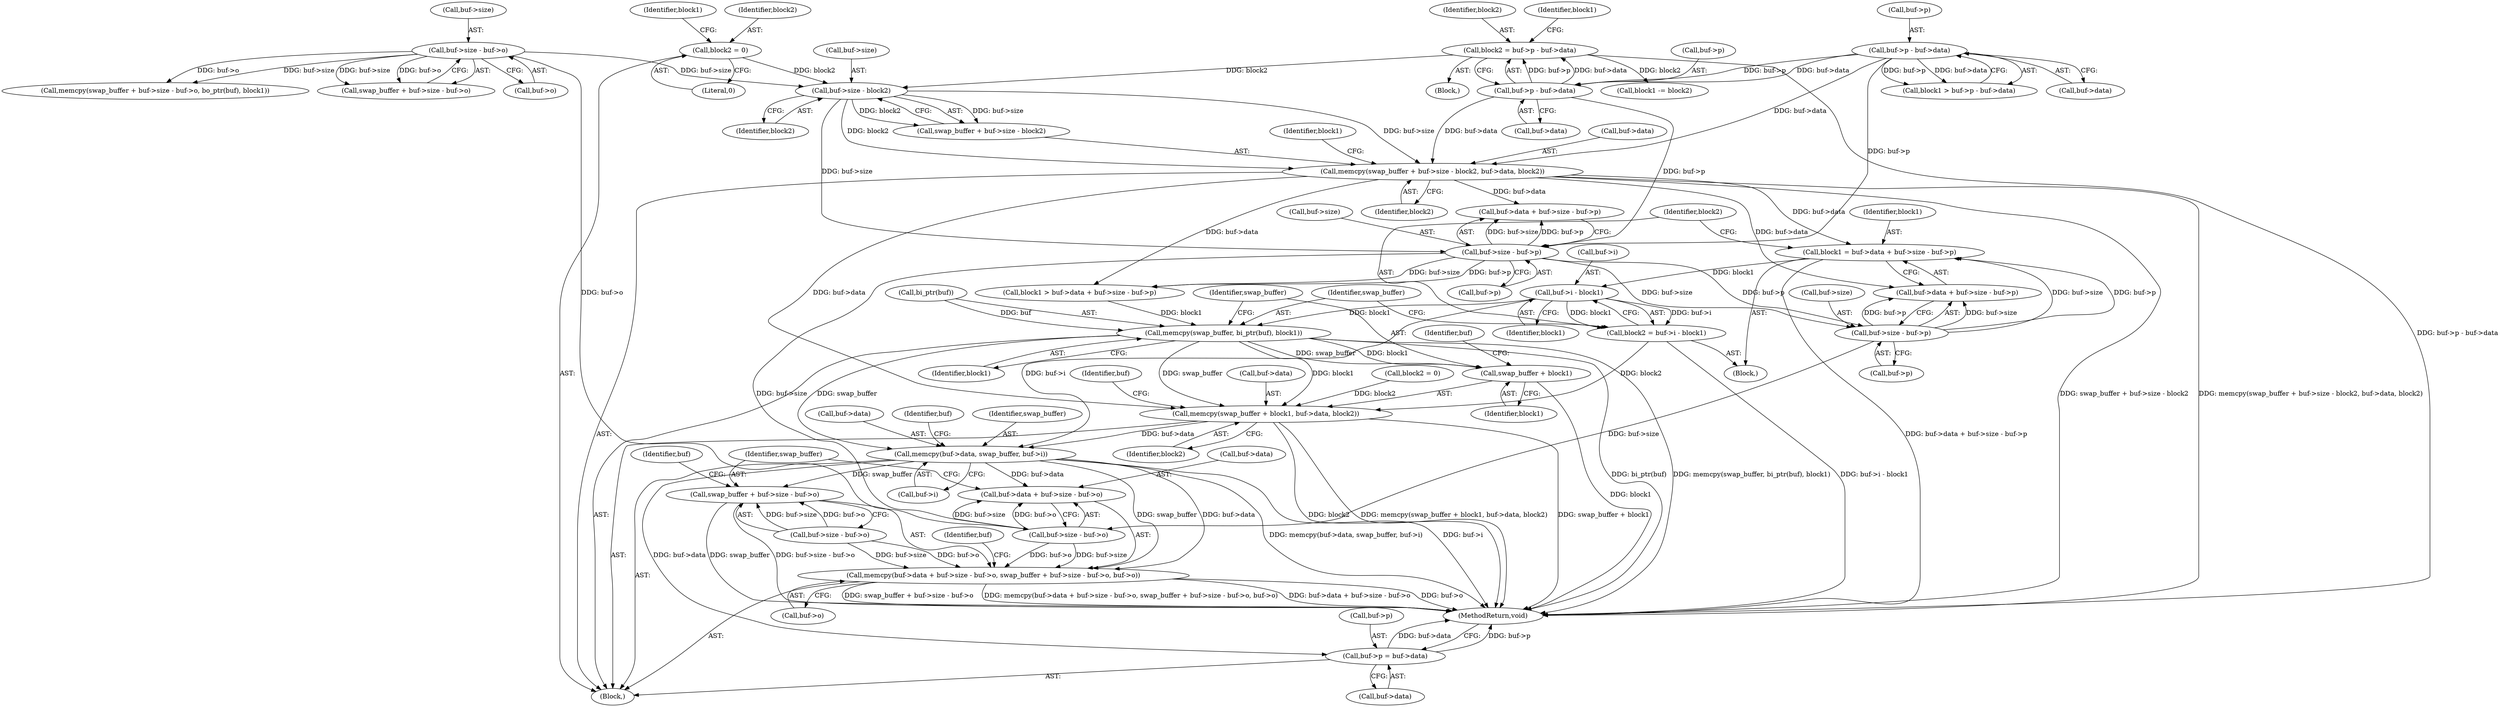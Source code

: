 digraph "0_haproxy_7ec765568883b2d4e5a2796adbeb492a22ec9bd4@integer" {
"1000187" [label="(Call,block1 = buf->data + buf->size - buf->p)"];
"1000152" [label="(Call,memcpy(swap_buffer + buf->size - block2, buf->data, block2))"];
"1000155" [label="(Call,buf->size - block2)"];
"1000142" [label="(Call,buf->size - buf->o)"];
"1000113" [label="(Call,block2 = 0)"];
"1000127" [label="(Call,block2 = buf->p - buf->data)"];
"1000129" [label="(Call,buf->p - buf->data)"];
"1000119" [label="(Call,buf->p - buf->data)"];
"1000193" [label="(Call,buf->size - buf->p)"];
"1000179" [label="(Call,buf->size - buf->p)"];
"1000202" [label="(Call,buf->i - block1)"];
"1000200" [label="(Call,block2 = buf->i - block1)"];
"1000212" [label="(Call,memcpy(swap_buffer + block1, buf->data, block2))"];
"1000220" [label="(Call,memcpy(buf->data, swap_buffer, buf->i))"];
"1000228" [label="(Call,memcpy(buf->data + buf->size - buf->o, swap_buffer + buf->size - buf->o, buf->o))"];
"1000229" [label="(Call,buf->data + buf->size - buf->o)"];
"1000240" [label="(Call,swap_buffer + buf->size - buf->o)"];
"1000252" [label="(Call,buf->p = buf->data)"];
"1000207" [label="(Call,memcpy(swap_buffer, bi_ptr(buf), block1))"];
"1000213" [label="(Call,swap_buffer + block1)"];
"1000153" [label="(Call,swap_buffer + buf->size - block2)"];
"1000186" [label="(Block,)"];
"1000117" [label="(Call,block1 > buf->p - buf->data)"];
"1000206" [label="(Identifier,block1)"];
"1000118" [label="(Identifier,block1)"];
"1000240" [label="(Call,swap_buffer + buf->size - buf->o)"];
"1000143" [label="(Call,buf->size)"];
"1000146" [label="(Call,buf->o)"];
"1000129" [label="(Call,buf->p - buf->data)"];
"1000140" [label="(Call,swap_buffer + buf->size - buf->o)"];
"1000163" [label="(Identifier,block2)"];
"1000119" [label="(Call,buf->p - buf->data)"];
"1000159" [label="(Identifier,block2)"];
"1000233" [label="(Call,buf->size - buf->o)"];
"1000152" [label="(Call,memcpy(swap_buffer + buf->size - block2, buf->data, block2))"];
"1000194" [label="(Call,buf->size)"];
"1000139" [label="(Call,memcpy(swap_buffer + buf->size - buf->o, bo_ptr(buf), block1))"];
"1000208" [label="(Identifier,swap_buffer)"];
"1000249" [label="(Call,buf->o)"];
"1000130" [label="(Call,buf->p)"];
"1000173" [label="(Call,block1 > buf->data + buf->size - buf->p)"];
"1000216" [label="(Call,buf->data)"];
"1000114" [label="(Identifier,block2)"];
"1000209" [label="(Call,bi_ptr(buf))"];
"1000214" [label="(Identifier,swap_buffer)"];
"1000203" [label="(Call,buf->i)"];
"1000212" [label="(Call,memcpy(swap_buffer + block1, buf->data, block2))"];
"1000222" [label="(Identifier,buf)"];
"1000225" [label="(Call,buf->i)"];
"1000187" [label="(Call,block1 = buf->data + buf->size - buf->p)"];
"1000197" [label="(Call,buf->p)"];
"1000254" [label="(Identifier,buf)"];
"1000193" [label="(Call,buf->size - buf->p)"];
"1000215" [label="(Identifier,block1)"];
"1000128" [label="(Identifier,block2)"];
"1000256" [label="(Call,buf->data)"];
"1000142" [label="(Call,buf->size - buf->o)"];
"1000230" [label="(Call,buf->data)"];
"1000156" [label="(Call,buf->size)"];
"1000241" [label="(Identifier,swap_buffer)"];
"1000259" [label="(MethodReturn,void)"];
"1000136" [label="(Call,block1 -= block2)"];
"1000228" [label="(Call,memcpy(buf->data + buf->size - buf->o, swap_buffer + buf->size - buf->o, buf->o))"];
"1000123" [label="(Call,buf->data)"];
"1000231" [label="(Identifier,buf)"];
"1000137" [label="(Identifier,block1)"];
"1000160" [label="(Call,buf->data)"];
"1000127" [label="(Call,block2 = buf->p - buf->data)"];
"1000189" [label="(Call,buf->data + buf->size - buf->p)"];
"1000155" [label="(Call,buf->size - block2)"];
"1000224" [label="(Identifier,swap_buffer)"];
"1000105" [label="(Block,)"];
"1000200" [label="(Call,block2 = buf->i - block1)"];
"1000220" [label="(Call,memcpy(buf->data, swap_buffer, buf->i))"];
"1000183" [label="(Call,buf->p)"];
"1000219" [label="(Identifier,block2)"];
"1000169" [label="(Call,block2 = 0)"];
"1000180" [label="(Call,buf->size)"];
"1000242" [label="(Call,buf->size - buf->o)"];
"1000217" [label="(Identifier,buf)"];
"1000211" [label="(Identifier,block1)"];
"1000221" [label="(Call,buf->data)"];
"1000202" [label="(Call,buf->i - block1)"];
"1000120" [label="(Call,buf->p)"];
"1000250" [label="(Identifier,buf)"];
"1000201" [label="(Identifier,block2)"];
"1000133" [label="(Call,buf->data)"];
"1000175" [label="(Call,buf->data + buf->size - buf->p)"];
"1000229" [label="(Call,buf->data + buf->size - buf->o)"];
"1000213" [label="(Call,swap_buffer + block1)"];
"1000253" [label="(Call,buf->p)"];
"1000165" [label="(Identifier,block1)"];
"1000179" [label="(Call,buf->size - buf->p)"];
"1000115" [label="(Literal,0)"];
"1000113" [label="(Call,block2 = 0)"];
"1000126" [label="(Block,)"];
"1000188" [label="(Identifier,block1)"];
"1000252" [label="(Call,buf->p = buf->data)"];
"1000207" [label="(Call,memcpy(swap_buffer, bi_ptr(buf), block1))"];
"1000187" -> "1000186"  [label="AST: "];
"1000187" -> "1000189"  [label="CFG: "];
"1000188" -> "1000187"  [label="AST: "];
"1000189" -> "1000187"  [label="AST: "];
"1000201" -> "1000187"  [label="CFG: "];
"1000187" -> "1000259"  [label="DDG: buf->data + buf->size - buf->p"];
"1000152" -> "1000187"  [label="DDG: buf->data"];
"1000193" -> "1000187"  [label="DDG: buf->size"];
"1000193" -> "1000187"  [label="DDG: buf->p"];
"1000187" -> "1000202"  [label="DDG: block1"];
"1000152" -> "1000105"  [label="AST: "];
"1000152" -> "1000163"  [label="CFG: "];
"1000153" -> "1000152"  [label="AST: "];
"1000160" -> "1000152"  [label="AST: "];
"1000163" -> "1000152"  [label="AST: "];
"1000165" -> "1000152"  [label="CFG: "];
"1000152" -> "1000259"  [label="DDG: memcpy(swap_buffer + buf->size - block2, buf->data, block2)"];
"1000152" -> "1000259"  [label="DDG: swap_buffer + buf->size - block2"];
"1000155" -> "1000152"  [label="DDG: buf->size"];
"1000155" -> "1000152"  [label="DDG: block2"];
"1000119" -> "1000152"  [label="DDG: buf->data"];
"1000129" -> "1000152"  [label="DDG: buf->data"];
"1000152" -> "1000173"  [label="DDG: buf->data"];
"1000152" -> "1000175"  [label="DDG: buf->data"];
"1000152" -> "1000189"  [label="DDG: buf->data"];
"1000152" -> "1000212"  [label="DDG: buf->data"];
"1000155" -> "1000153"  [label="AST: "];
"1000155" -> "1000159"  [label="CFG: "];
"1000156" -> "1000155"  [label="AST: "];
"1000159" -> "1000155"  [label="AST: "];
"1000153" -> "1000155"  [label="CFG: "];
"1000155" -> "1000153"  [label="DDG: buf->size"];
"1000155" -> "1000153"  [label="DDG: block2"];
"1000142" -> "1000155"  [label="DDG: buf->size"];
"1000113" -> "1000155"  [label="DDG: block2"];
"1000127" -> "1000155"  [label="DDG: block2"];
"1000155" -> "1000179"  [label="DDG: buf->size"];
"1000142" -> "1000140"  [label="AST: "];
"1000142" -> "1000146"  [label="CFG: "];
"1000143" -> "1000142"  [label="AST: "];
"1000146" -> "1000142"  [label="AST: "];
"1000140" -> "1000142"  [label="CFG: "];
"1000142" -> "1000139"  [label="DDG: buf->size"];
"1000142" -> "1000139"  [label="DDG: buf->o"];
"1000142" -> "1000140"  [label="DDG: buf->size"];
"1000142" -> "1000140"  [label="DDG: buf->o"];
"1000142" -> "1000233"  [label="DDG: buf->o"];
"1000113" -> "1000105"  [label="AST: "];
"1000113" -> "1000115"  [label="CFG: "];
"1000114" -> "1000113"  [label="AST: "];
"1000115" -> "1000113"  [label="AST: "];
"1000118" -> "1000113"  [label="CFG: "];
"1000127" -> "1000126"  [label="AST: "];
"1000127" -> "1000129"  [label="CFG: "];
"1000128" -> "1000127"  [label="AST: "];
"1000129" -> "1000127"  [label="AST: "];
"1000137" -> "1000127"  [label="CFG: "];
"1000127" -> "1000259"  [label="DDG: buf->p - buf->data"];
"1000129" -> "1000127"  [label="DDG: buf->p"];
"1000129" -> "1000127"  [label="DDG: buf->data"];
"1000127" -> "1000136"  [label="DDG: block2"];
"1000129" -> "1000133"  [label="CFG: "];
"1000130" -> "1000129"  [label="AST: "];
"1000133" -> "1000129"  [label="AST: "];
"1000119" -> "1000129"  [label="DDG: buf->p"];
"1000119" -> "1000129"  [label="DDG: buf->data"];
"1000129" -> "1000179"  [label="DDG: buf->p"];
"1000119" -> "1000117"  [label="AST: "];
"1000119" -> "1000123"  [label="CFG: "];
"1000120" -> "1000119"  [label="AST: "];
"1000123" -> "1000119"  [label="AST: "];
"1000117" -> "1000119"  [label="CFG: "];
"1000119" -> "1000117"  [label="DDG: buf->p"];
"1000119" -> "1000117"  [label="DDG: buf->data"];
"1000119" -> "1000179"  [label="DDG: buf->p"];
"1000193" -> "1000189"  [label="AST: "];
"1000193" -> "1000197"  [label="CFG: "];
"1000194" -> "1000193"  [label="AST: "];
"1000197" -> "1000193"  [label="AST: "];
"1000189" -> "1000193"  [label="CFG: "];
"1000193" -> "1000189"  [label="DDG: buf->size"];
"1000193" -> "1000189"  [label="DDG: buf->p"];
"1000179" -> "1000193"  [label="DDG: buf->size"];
"1000179" -> "1000193"  [label="DDG: buf->p"];
"1000193" -> "1000233"  [label="DDG: buf->size"];
"1000179" -> "1000175"  [label="AST: "];
"1000179" -> "1000183"  [label="CFG: "];
"1000180" -> "1000179"  [label="AST: "];
"1000183" -> "1000179"  [label="AST: "];
"1000175" -> "1000179"  [label="CFG: "];
"1000179" -> "1000173"  [label="DDG: buf->size"];
"1000179" -> "1000173"  [label="DDG: buf->p"];
"1000179" -> "1000175"  [label="DDG: buf->size"];
"1000179" -> "1000175"  [label="DDG: buf->p"];
"1000179" -> "1000233"  [label="DDG: buf->size"];
"1000202" -> "1000200"  [label="AST: "];
"1000202" -> "1000206"  [label="CFG: "];
"1000203" -> "1000202"  [label="AST: "];
"1000206" -> "1000202"  [label="AST: "];
"1000200" -> "1000202"  [label="CFG: "];
"1000202" -> "1000200"  [label="DDG: buf->i"];
"1000202" -> "1000200"  [label="DDG: block1"];
"1000202" -> "1000207"  [label="DDG: block1"];
"1000202" -> "1000220"  [label="DDG: buf->i"];
"1000200" -> "1000186"  [label="AST: "];
"1000201" -> "1000200"  [label="AST: "];
"1000208" -> "1000200"  [label="CFG: "];
"1000200" -> "1000259"  [label="DDG: buf->i - block1"];
"1000200" -> "1000212"  [label="DDG: block2"];
"1000212" -> "1000105"  [label="AST: "];
"1000212" -> "1000219"  [label="CFG: "];
"1000213" -> "1000212"  [label="AST: "];
"1000216" -> "1000212"  [label="AST: "];
"1000219" -> "1000212"  [label="AST: "];
"1000222" -> "1000212"  [label="CFG: "];
"1000212" -> "1000259"  [label="DDG: block2"];
"1000212" -> "1000259"  [label="DDG: memcpy(swap_buffer + block1, buf->data, block2)"];
"1000212" -> "1000259"  [label="DDG: swap_buffer + block1"];
"1000207" -> "1000212"  [label="DDG: swap_buffer"];
"1000207" -> "1000212"  [label="DDG: block1"];
"1000169" -> "1000212"  [label="DDG: block2"];
"1000212" -> "1000220"  [label="DDG: buf->data"];
"1000220" -> "1000105"  [label="AST: "];
"1000220" -> "1000225"  [label="CFG: "];
"1000221" -> "1000220"  [label="AST: "];
"1000224" -> "1000220"  [label="AST: "];
"1000225" -> "1000220"  [label="AST: "];
"1000231" -> "1000220"  [label="CFG: "];
"1000220" -> "1000259"  [label="DDG: buf->i"];
"1000220" -> "1000259"  [label="DDG: memcpy(buf->data, swap_buffer, buf->i)"];
"1000207" -> "1000220"  [label="DDG: swap_buffer"];
"1000220" -> "1000228"  [label="DDG: buf->data"];
"1000220" -> "1000228"  [label="DDG: swap_buffer"];
"1000220" -> "1000229"  [label="DDG: buf->data"];
"1000220" -> "1000240"  [label="DDG: swap_buffer"];
"1000220" -> "1000252"  [label="DDG: buf->data"];
"1000228" -> "1000105"  [label="AST: "];
"1000228" -> "1000249"  [label="CFG: "];
"1000229" -> "1000228"  [label="AST: "];
"1000240" -> "1000228"  [label="AST: "];
"1000249" -> "1000228"  [label="AST: "];
"1000254" -> "1000228"  [label="CFG: "];
"1000228" -> "1000259"  [label="DDG: swap_buffer + buf->size - buf->o"];
"1000228" -> "1000259"  [label="DDG: memcpy(buf->data + buf->size - buf->o, swap_buffer + buf->size - buf->o, buf->o)"];
"1000228" -> "1000259"  [label="DDG: buf->data + buf->size - buf->o"];
"1000228" -> "1000259"  [label="DDG: buf->o"];
"1000233" -> "1000228"  [label="DDG: buf->size"];
"1000233" -> "1000228"  [label="DDG: buf->o"];
"1000242" -> "1000228"  [label="DDG: buf->size"];
"1000242" -> "1000228"  [label="DDG: buf->o"];
"1000229" -> "1000233"  [label="CFG: "];
"1000230" -> "1000229"  [label="AST: "];
"1000233" -> "1000229"  [label="AST: "];
"1000241" -> "1000229"  [label="CFG: "];
"1000233" -> "1000229"  [label="DDG: buf->size"];
"1000233" -> "1000229"  [label="DDG: buf->o"];
"1000240" -> "1000242"  [label="CFG: "];
"1000241" -> "1000240"  [label="AST: "];
"1000242" -> "1000240"  [label="AST: "];
"1000250" -> "1000240"  [label="CFG: "];
"1000240" -> "1000259"  [label="DDG: swap_buffer"];
"1000240" -> "1000259"  [label="DDG: buf->size - buf->o"];
"1000242" -> "1000240"  [label="DDG: buf->size"];
"1000242" -> "1000240"  [label="DDG: buf->o"];
"1000252" -> "1000105"  [label="AST: "];
"1000252" -> "1000256"  [label="CFG: "];
"1000253" -> "1000252"  [label="AST: "];
"1000256" -> "1000252"  [label="AST: "];
"1000259" -> "1000252"  [label="CFG: "];
"1000252" -> "1000259"  [label="DDG: buf->p"];
"1000252" -> "1000259"  [label="DDG: buf->data"];
"1000207" -> "1000105"  [label="AST: "];
"1000207" -> "1000211"  [label="CFG: "];
"1000208" -> "1000207"  [label="AST: "];
"1000209" -> "1000207"  [label="AST: "];
"1000211" -> "1000207"  [label="AST: "];
"1000214" -> "1000207"  [label="CFG: "];
"1000207" -> "1000259"  [label="DDG: bi_ptr(buf)"];
"1000207" -> "1000259"  [label="DDG: memcpy(swap_buffer, bi_ptr(buf), block1)"];
"1000209" -> "1000207"  [label="DDG: buf"];
"1000173" -> "1000207"  [label="DDG: block1"];
"1000207" -> "1000213"  [label="DDG: swap_buffer"];
"1000207" -> "1000213"  [label="DDG: block1"];
"1000213" -> "1000215"  [label="CFG: "];
"1000214" -> "1000213"  [label="AST: "];
"1000215" -> "1000213"  [label="AST: "];
"1000217" -> "1000213"  [label="CFG: "];
"1000213" -> "1000259"  [label="DDG: block1"];
}

